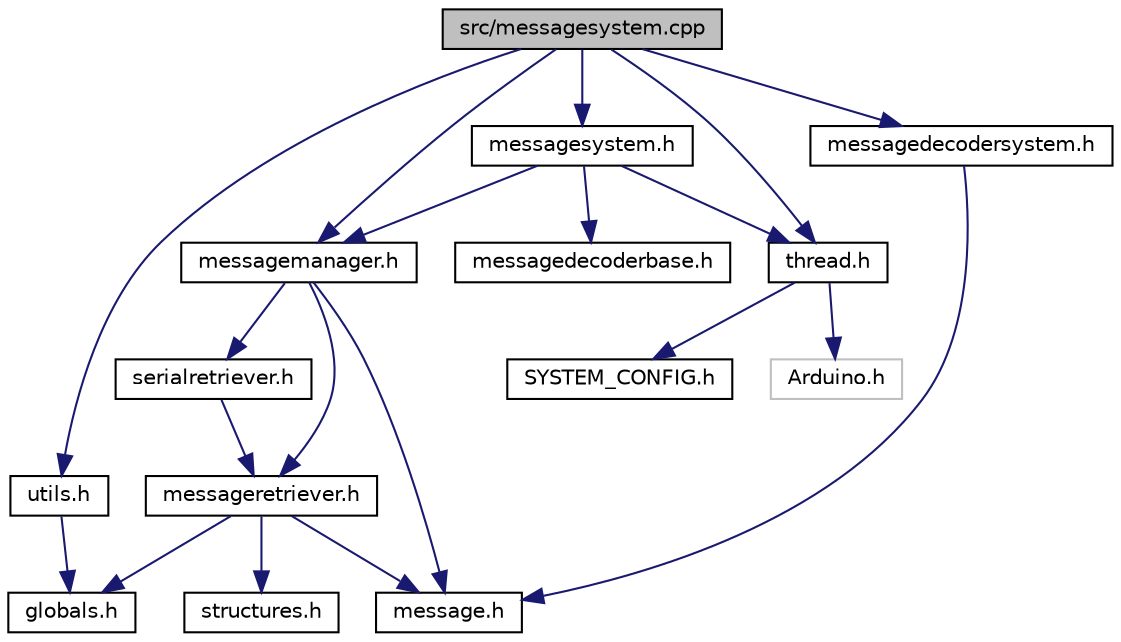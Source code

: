 digraph "src/messagesystem.cpp"
{
 // LATEX_PDF_SIZE
  edge [fontname="Helvetica",fontsize="10",labelfontname="Helvetica",labelfontsize="10"];
  node [fontname="Helvetica",fontsize="10",shape=record];
  Node1 [label="src/messagesystem.cpp",height=0.2,width=0.4,color="black", fillcolor="grey75", style="filled", fontcolor="black",tooltip="File containing information regaurding the message system implmenentaiton."];
  Node1 -> Node2 [color="midnightblue",fontsize="10",style="solid",fontname="Helvetica"];
  Node2 [label="messagesystem.h",height=0.2,width=0.4,color="black", fillcolor="white", style="filled",URL="$messagesystem_8h.html",tooltip="This is where all the different components of the message system come together to work."];
  Node2 -> Node3 [color="midnightblue",fontsize="10",style="solid",fontname="Helvetica"];
  Node3 [label="messagemanager.h",height=0.2,width=0.4,color="black", fillcolor="white", style="filled",URL="$src_2messagemanager_8h.html",tooltip="This file contains the interface for how incoming messages will be handled."];
  Node3 -> Node4 [color="midnightblue",fontsize="10",style="solid",fontname="Helvetica"];
  Node4 [label="message.h",height=0.2,width=0.4,color="black", fillcolor="white", style="filled",URL="$src_2message_8h_source.html",tooltip=" "];
  Node3 -> Node5 [color="midnightblue",fontsize="10",style="solid",fontname="Helvetica"];
  Node5 [label="messageretriever.h",height=0.2,width=0.4,color="black", fillcolor="white", style="filled",URL="$src_2messageretriever_8h.html",tooltip="Message retriever base class for the led light strip."];
  Node5 -> Node6 [color="midnightblue",fontsize="10",style="solid",fontname="Helvetica"];
  Node6 [label="globals.h",height=0.2,width=0.4,color="black", fillcolor="white", style="filled",URL="$src_2globals_8h_source.html",tooltip=" "];
  Node5 -> Node4 [color="midnightblue",fontsize="10",style="solid",fontname="Helvetica"];
  Node5 -> Node7 [color="midnightblue",fontsize="10",style="solid",fontname="Helvetica"];
  Node7 [label="structures.h",height=0.2,width=0.4,color="black", fillcolor="white", style="filled",URL="$src_2structures_8h.html",tooltip="Declerations of data structures that can be used throughout this project."];
  Node3 -> Node8 [color="midnightblue",fontsize="10",style="solid",fontname="Helvetica"];
  Node8 [label="serialretriever.h",height=0.2,width=0.4,color="black", fillcolor="white", style="filled",URL="$serialretriever_8h.html",tooltip="The serial message retriever. This will accept messages over serial."];
  Node8 -> Node5 [color="midnightblue",fontsize="10",style="solid",fontname="Helvetica"];
  Node2 -> Node9 [color="midnightblue",fontsize="10",style="solid",fontname="Helvetica"];
  Node9 [label="messagedecoderbase.h",height=0.2,width=0.4,color="black", fillcolor="white", style="filled",URL="$messagedecoderbase_8h.html",tooltip="This file contains information regaurding the base class message parser."];
  Node2 -> Node10 [color="midnightblue",fontsize="10",style="solid",fontname="Helvetica"];
  Node10 [label="thread.h",height=0.2,width=0.4,color="black", fillcolor="white", style="filled",URL="$thread_8h.html",tooltip="This contains the entire threading interface. The threading interface allows the programmer to create..."];
  Node10 -> Node11 [color="midnightblue",fontsize="10",style="solid",fontname="Helvetica"];
  Node11 [label="Arduino.h",height=0.2,width=0.4,color="grey75", fillcolor="white", style="filled",tooltip=" "];
  Node10 -> Node12 [color="midnightblue",fontsize="10",style="solid",fontname="Helvetica"];
  Node12 [label="SYSTEM_CONFIG.h",height=0.2,width=0.4,color="black", fillcolor="white", style="filled",URL="$SYSTEM__CONFIG_8h.html",tooltip="File contains certain config settings for compilation."];
  Node1 -> Node3 [color="midnightblue",fontsize="10",style="solid",fontname="Helvetica"];
  Node1 -> Node10 [color="midnightblue",fontsize="10",style="solid",fontname="Helvetica"];
  Node1 -> Node13 [color="midnightblue",fontsize="10",style="solid",fontname="Helvetica"];
  Node13 [label="utils.h",height=0.2,width=0.4,color="black", fillcolor="white", style="filled",URL="$src_2utils_8h.html",tooltip="Provide some miscellaneous tools for use throughout the code."];
  Node13 -> Node6 [color="midnightblue",fontsize="10",style="solid",fontname="Helvetica"];
  Node1 -> Node14 [color="midnightblue",fontsize="10",style="solid",fontname="Helvetica"];
  Node14 [label="messagedecodersystem.h",height=0.2,width=0.4,color="black", fillcolor="white", style="filled",URL="$messagedecodersystem_8h.html",tooltip="This file outlines the functions that are available for message decoding."];
  Node14 -> Node4 [color="midnightblue",fontsize="10",style="solid",fontname="Helvetica"];
}
